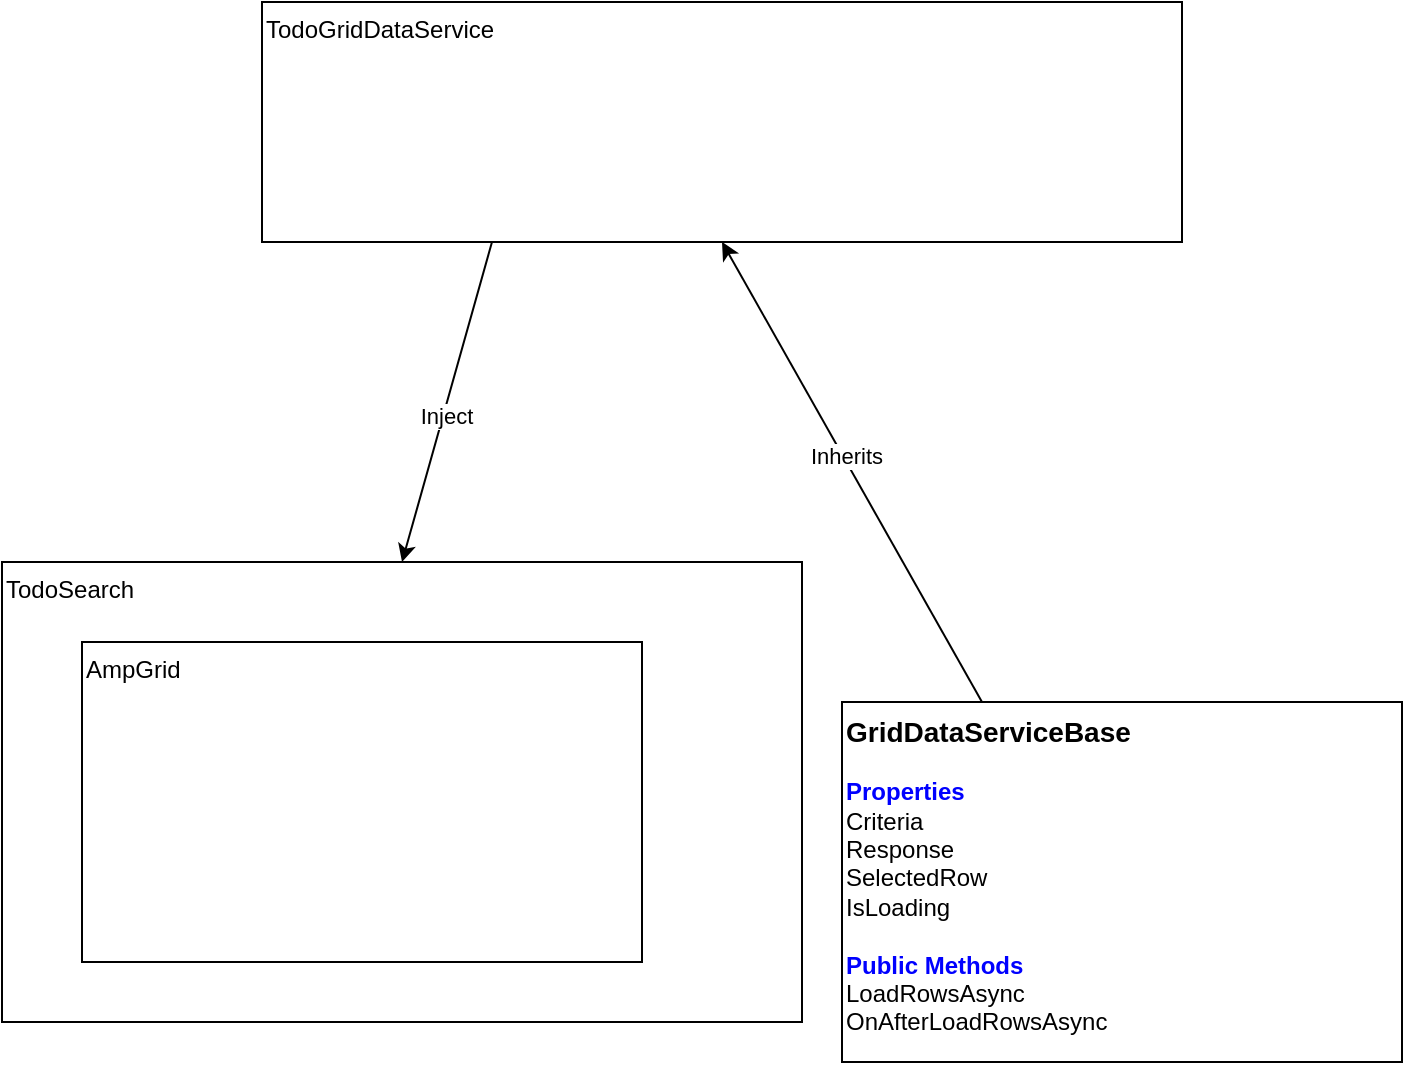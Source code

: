 <mxfile version="28.2.5">
  <diagram name="Page-1" id="vXoPtYF4PZFj7REH3g7t">
    <mxGraphModel dx="1426" dy="743" grid="1" gridSize="10" guides="1" tooltips="1" connect="1" arrows="1" fold="1" page="1" pageScale="1" pageWidth="850" pageHeight="1100" math="0" shadow="0">
      <root>
        <mxCell id="0" />
        <mxCell id="1" parent="0" />
        <mxCell id="iU_hsehDUaXlxSYWORCx-1" value="TodoSearch&lt;div&gt;&lt;br&gt;&lt;/div&gt;" style="rounded=0;whiteSpace=wrap;html=1;verticalAlign=top;align=left;" vertex="1" parent="1">
          <mxGeometry x="80" y="280" width="400" height="230" as="geometry" />
        </mxCell>
        <mxCell id="iU_hsehDUaXlxSYWORCx-2" value="&lt;div&gt;AmpGrid&lt;/div&gt;" style="rounded=0;whiteSpace=wrap;html=1;verticalAlign=top;align=left;" vertex="1" parent="1">
          <mxGeometry x="120" y="320" width="280" height="160" as="geometry" />
        </mxCell>
        <mxCell id="iU_hsehDUaXlxSYWORCx-3" value="&lt;div&gt;TodoGridDataService&lt;/div&gt;" style="rounded=0;whiteSpace=wrap;html=1;verticalAlign=top;align=left;" vertex="1" parent="1">
          <mxGeometry x="210" width="460" height="120" as="geometry" />
        </mxCell>
        <mxCell id="iU_hsehDUaXlxSYWORCx-4" value="" style="endArrow=classic;html=1;rounded=0;exitX=0.25;exitY=1;exitDx=0;exitDy=0;entryX=0.5;entryY=0;entryDx=0;entryDy=0;" edge="1" parent="1" source="iU_hsehDUaXlxSYWORCx-3" target="iU_hsehDUaXlxSYWORCx-1">
          <mxGeometry width="50" height="50" relative="1" as="geometry">
            <mxPoint x="390" y="260" as="sourcePoint" />
            <mxPoint x="380" y="200" as="targetPoint" />
          </mxGeometry>
        </mxCell>
        <mxCell id="iU_hsehDUaXlxSYWORCx-5" value="Inject" style="edgeLabel;html=1;align=center;verticalAlign=middle;resizable=0;points=[];" vertex="1" connectable="0" parent="iU_hsehDUaXlxSYWORCx-4">
          <mxGeometry x="0.075" y="1" relative="1" as="geometry">
            <mxPoint as="offset" />
          </mxGeometry>
        </mxCell>
        <mxCell id="iU_hsehDUaXlxSYWORCx-6" value="&lt;div&gt;&lt;font style=&quot;font-size: 14px;&quot;&gt;&lt;b&gt;GridDataServiceBase&lt;/b&gt;&lt;/font&gt;&lt;/div&gt;&lt;div&gt;&lt;br&gt;&lt;/div&gt;&lt;div&gt;&lt;b&gt;&lt;font style=&quot;color: light-dark(rgb(0, 0, 255), rgb(237, 237, 237));&quot;&gt;Properties&lt;/font&gt;&lt;/b&gt;&lt;/div&gt;&lt;div&gt;Criteria&lt;/div&gt;&lt;div&gt;Response&lt;/div&gt;&lt;div&gt;SelectedRow&lt;/div&gt;&lt;div&gt;IsLoading&lt;/div&gt;&lt;div&gt;&lt;br&gt;&lt;/div&gt;&lt;div&gt;&lt;div&gt;&lt;b&gt;&lt;font style=&quot;color: light-dark(rgb(0, 0, 255), rgb(237, 237, 237));&quot;&gt;Public Methods&lt;/font&gt;&lt;/b&gt;&lt;/div&gt;&lt;div&gt;LoadRowsAsync&lt;/div&gt;&lt;/div&gt;&lt;div&gt;OnAfterLoadRowsAsync&lt;/div&gt;" style="rounded=0;whiteSpace=wrap;html=1;verticalAlign=top;align=left;" vertex="1" parent="1">
          <mxGeometry x="500" y="350" width="280" height="180" as="geometry" />
        </mxCell>
        <mxCell id="iU_hsehDUaXlxSYWORCx-7" value="" style="endArrow=classic;html=1;rounded=0;exitX=0.25;exitY=0;exitDx=0;exitDy=0;entryX=0.5;entryY=1;entryDx=0;entryDy=0;" edge="1" parent="1" source="iU_hsehDUaXlxSYWORCx-6" target="iU_hsehDUaXlxSYWORCx-3">
          <mxGeometry width="50" height="50" relative="1" as="geometry">
            <mxPoint x="475" y="240" as="sourcePoint" />
            <mxPoint x="430" y="400" as="targetPoint" />
          </mxGeometry>
        </mxCell>
        <mxCell id="iU_hsehDUaXlxSYWORCx-8" value="Inject" style="edgeLabel;html=1;align=center;verticalAlign=middle;resizable=0;points=[];" vertex="1" connectable="0" parent="iU_hsehDUaXlxSYWORCx-7">
          <mxGeometry x="0.075" y="1" relative="1" as="geometry">
            <mxPoint as="offset" />
          </mxGeometry>
        </mxCell>
        <mxCell id="iU_hsehDUaXlxSYWORCx-9" value="Inherits" style="edgeLabel;html=1;align=center;verticalAlign=middle;resizable=0;points=[];" vertex="1" connectable="0" parent="iU_hsehDUaXlxSYWORCx-7">
          <mxGeometry x="0.069" y="-2" relative="1" as="geometry">
            <mxPoint x="-1" as="offset" />
          </mxGeometry>
        </mxCell>
      </root>
    </mxGraphModel>
  </diagram>
</mxfile>
